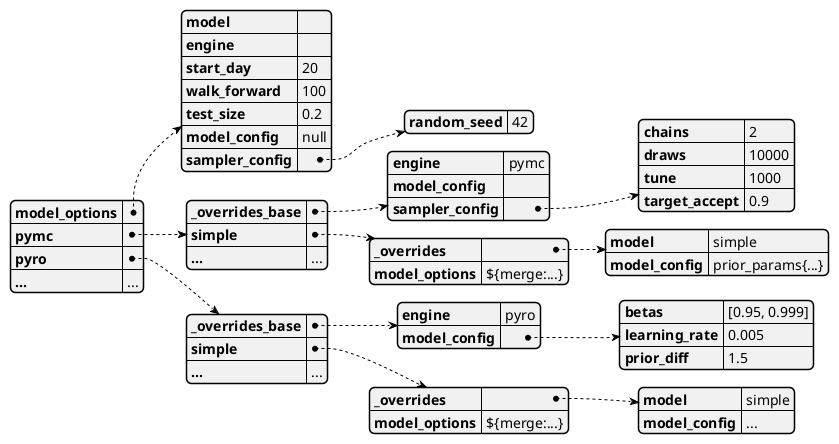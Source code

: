 @startyaml parameters

model_options:
  model: ""
  engine: ""
  start_day: 20
  walk_forward: 100
  test_size: 0.2
  model_config: null
  sampler_config: 
    random_seed: 42
pymc:
  _overrides_base:
    engine: "pymc"
    model_config: ""
    sampler_config:
      chains: 2
      draws: 10000
      tune: 1000
      target_accept: 0.9
  simple:
    _overrides:
      model: "simple"
      model_config:prior_params{...}
    model_options: ${merge:...}
  ...:...
pyro:
  _overrides_base:
    engine: "pyro"
    model_config:
      betas: [0.95, 0.999]
      learning_rate: 0.005
      prior_diff: 1.5
  simple:
    _overrides:
      model: "simple"
      model_config:...
    model_options: ${merge:...}
  ...:...
    
...:...
@endyaml
